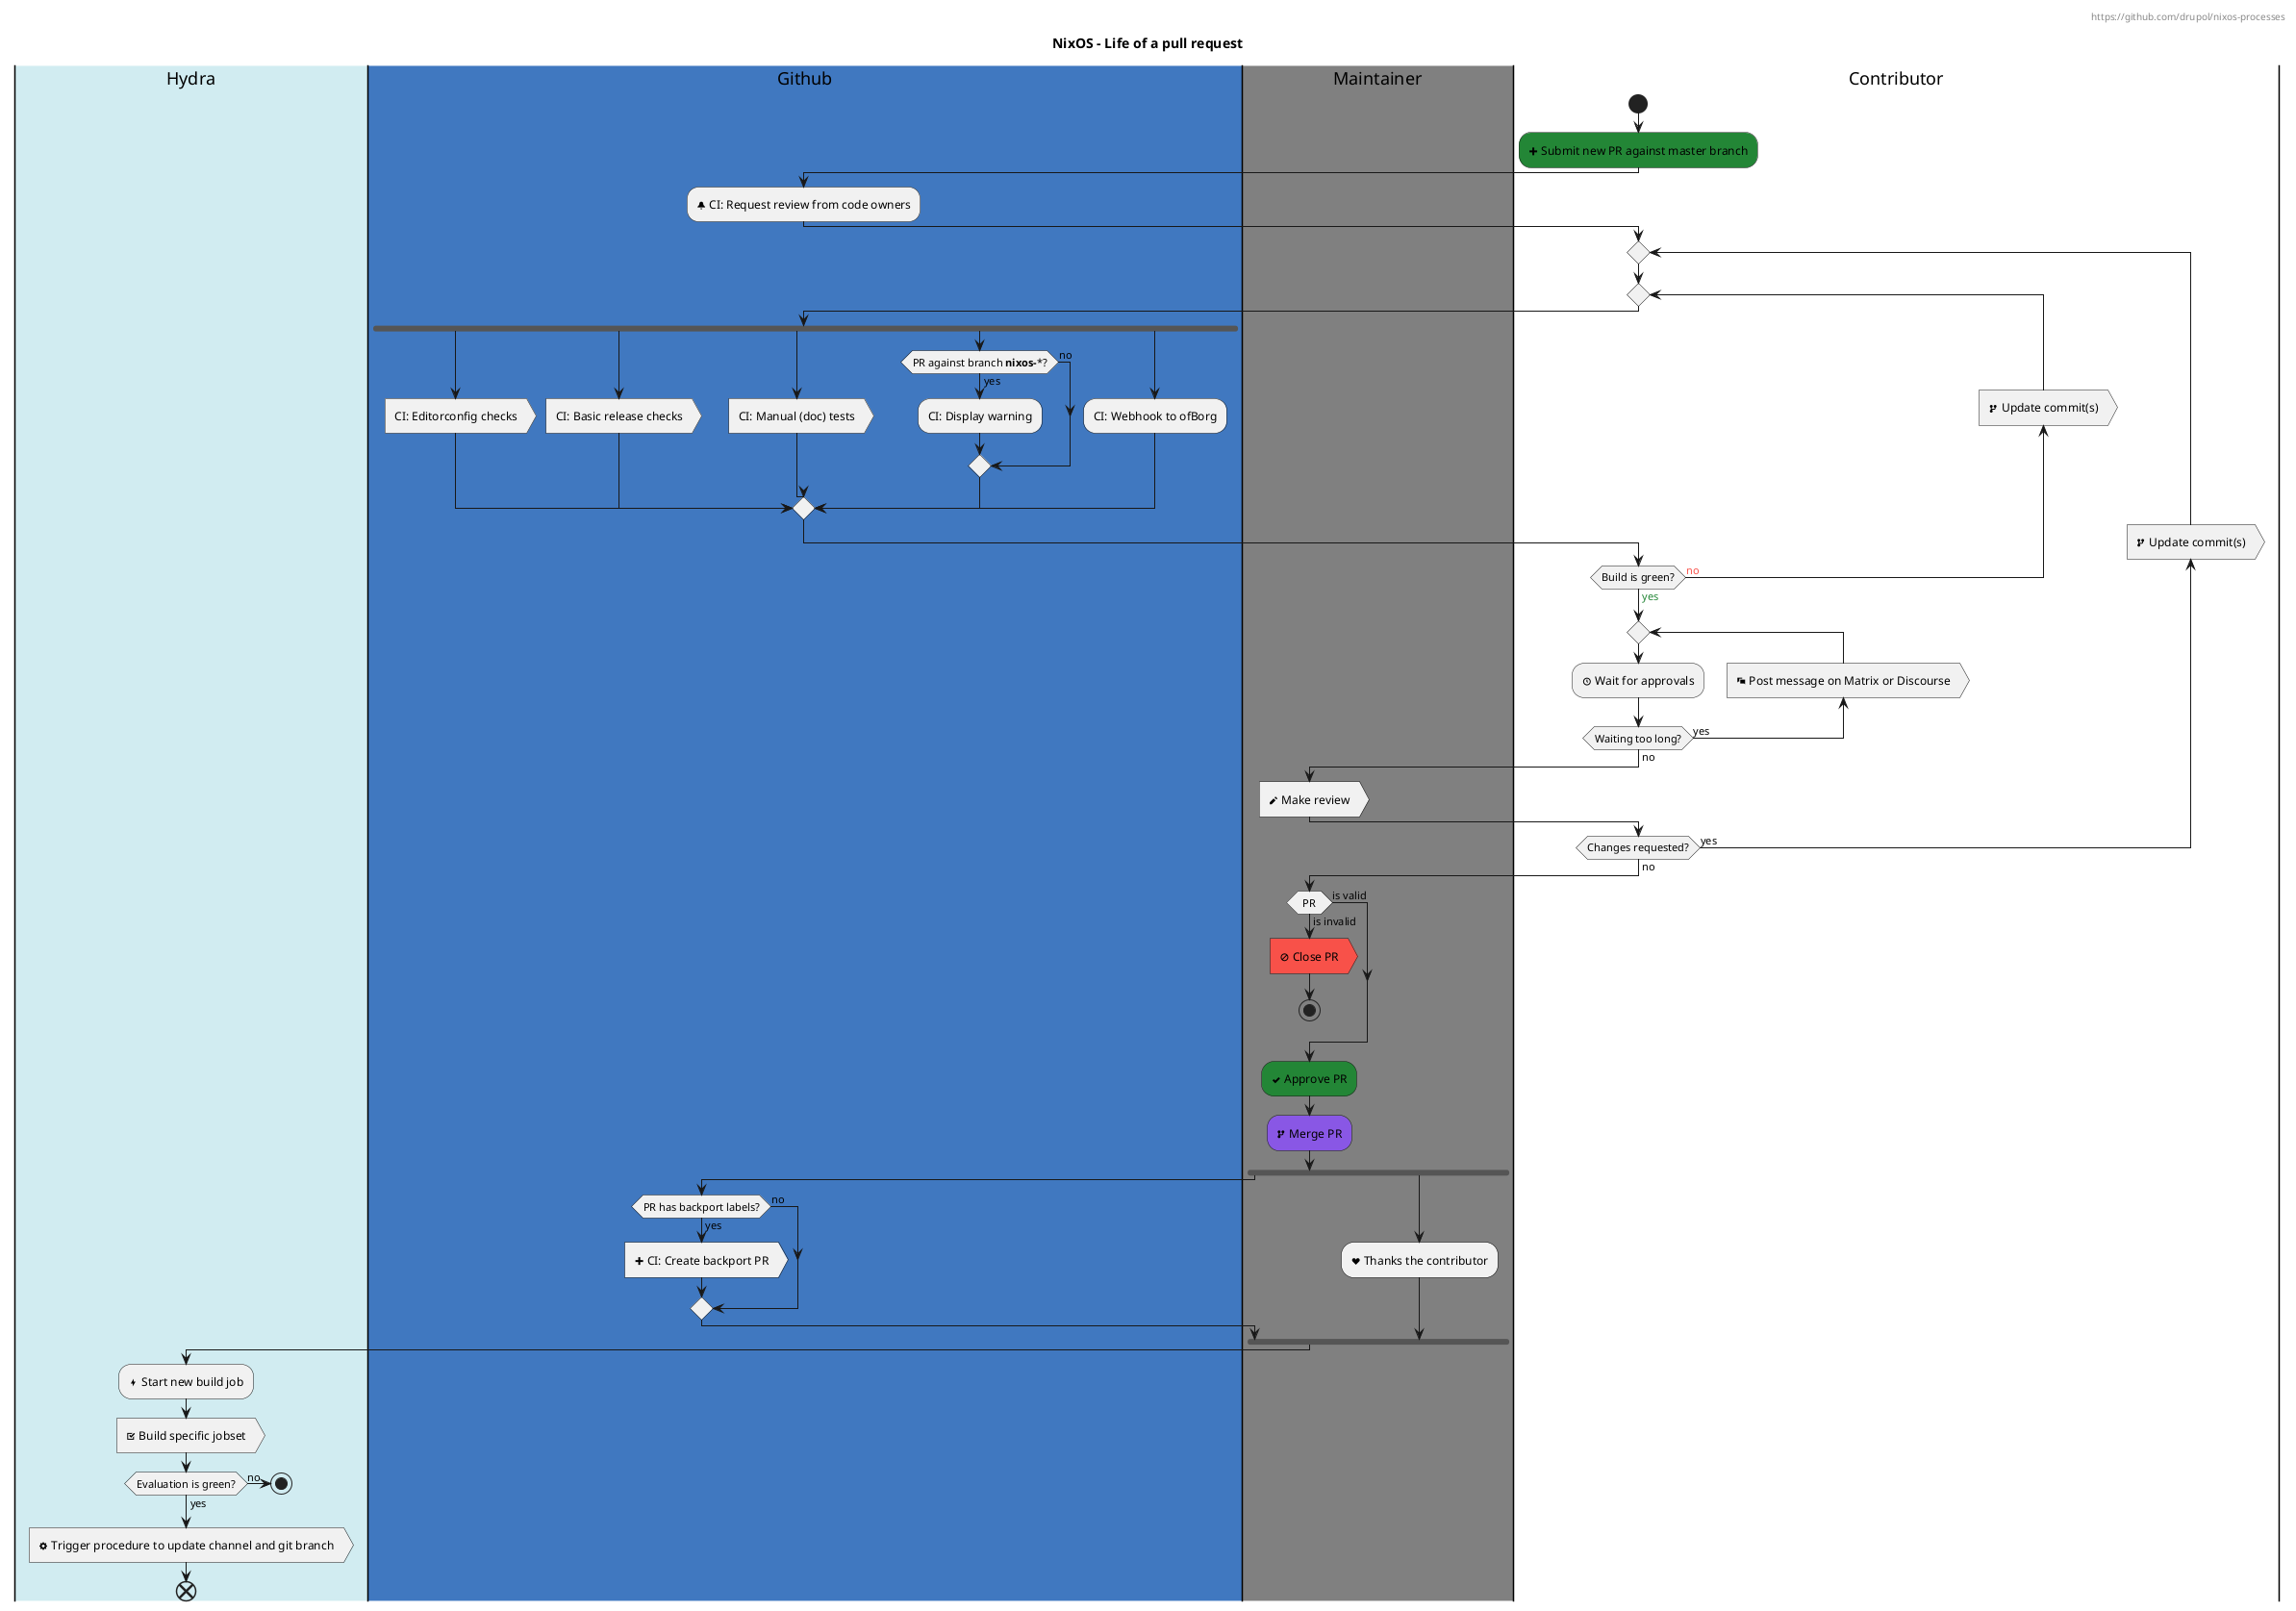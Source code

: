 @startuml Nixos - Life of a pull request
header
https://github.com/drupol/nixos-processes
endheader
!pragma useVerticalIf on

title NixOS - Life of a pull request

|#d1ecf1|Hydra|
|#4078c0|Github|
|#grey|Maintainer|
|#white|Contributor|

|Contributor|
start
  #238636:<&plus> Submit new PR against master branch;

  |Github|
  :<&bell> CI: Request review from code owners;

  |Contributor|
  repeat
    repeat
      label Here
      backward :<&fork> Update commit(s)>
      |Github|
      fork
      :CI: Editorconfig checks>
      fork again
      :CI: Basic release checks>
      fork again
      :CI: Manual (doc) tests>
      fork again
      if (PR against branch **nixos-***?) is (yes) then
        :CI: Display warning;
      else (no)
      endif
      fork again
      :CI: Webhook to ofBorg;
      end merge
      |Contributor|
    repeat while (Build is green?) is (<color:#f85149>no) not (<color:#238636>yes)

    repeat
    :<&clock> Wait for approvals;
    backward :<&chat> Post message on Matrix or Discourse>
    repeat while (Waiting too long?) is (yes) not (no)
    |Maintainer|
    :<&pencil> Make review>
    |Contributor|
    backward :<&fork> Update commit(s)>
  repeat while (Changes requested?) is (yes) not (no)
  |Maintainer|
  if (PR) is (is invalid) then
    #f85149:<&ban> Close PR>
    stop
  else (is valid)
  endif
  #238636:<&check> Approve PR;

  |Maintainer|
  #8957e5:<&fork> Merge PR;

  fork
  |Github|
  if (PR has backport labels?) is (yes) then
    :<&plus> CI: Create backport PR>
  else (no)
  endif
  fork again
  |Maintainer|
  :<&heart> Thanks the contributor;
  end fork

  |Hydra|
  :<&bolt> Start new build job;
  :<&task> Build specific jobset>
  if (Evaluation is green?) is (no) then

  stop
  else (yes)
  endif

  :<&cog> Trigger procedure to update channel and git branch>
end
@enduml
